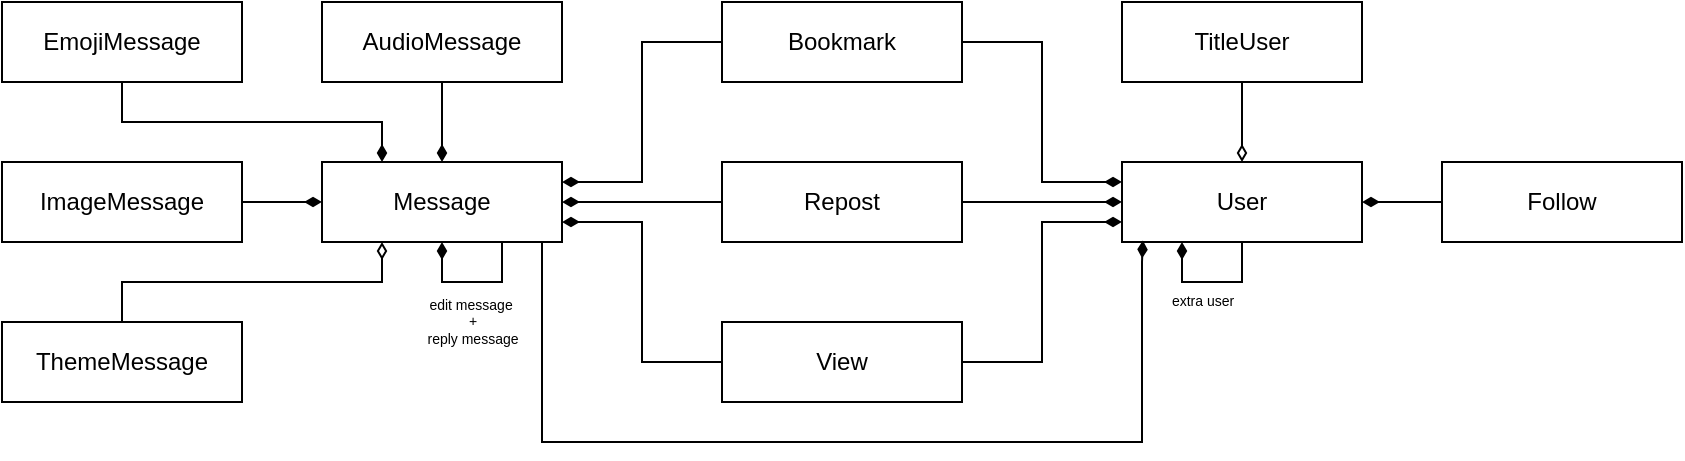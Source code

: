 <mxfile version="27.0.9">
  <diagram name="Page-1" id="eXVtkAyQgTDzQ4QdkK_H">
    <mxGraphModel dx="1718" dy="1622" grid="1" gridSize="10" guides="1" tooltips="1" connect="1" arrows="1" fold="1" page="1" pageScale="1" pageWidth="850" pageHeight="1100" math="0" shadow="0">
      <root>
        <mxCell id="0" />
        <mxCell id="1" parent="0" />
        <mxCell id="wAQ-IYbZNHZ4q7pp61nc-17" value="User" style="rounded=0;whiteSpace=wrap;html=1;" vertex="1" parent="1">
          <mxGeometry x="360" y="-40" width="120" height="40" as="geometry" />
        </mxCell>
        <mxCell id="wAQ-IYbZNHZ4q7pp61nc-43" style="edgeStyle=orthogonalEdgeStyle;rounded=0;orthogonalLoop=1;jettySize=auto;html=1;entryX=1;entryY=0.5;entryDx=0;entryDy=0;endArrow=diamondThin;endFill=1;" edge="1" parent="1" source="wAQ-IYbZNHZ4q7pp61nc-18" target="wAQ-IYbZNHZ4q7pp61nc-21">
          <mxGeometry relative="1" as="geometry" />
        </mxCell>
        <mxCell id="wAQ-IYbZNHZ4q7pp61nc-48" style="edgeStyle=orthogonalEdgeStyle;rounded=0;orthogonalLoop=1;jettySize=auto;html=1;entryX=0;entryY=0.5;entryDx=0;entryDy=0;endArrow=diamondThin;endFill=1;" edge="1" parent="1" source="wAQ-IYbZNHZ4q7pp61nc-18" target="wAQ-IYbZNHZ4q7pp61nc-17">
          <mxGeometry relative="1" as="geometry" />
        </mxCell>
        <mxCell id="wAQ-IYbZNHZ4q7pp61nc-18" value="Repost" style="rounded=0;whiteSpace=wrap;html=1;" vertex="1" parent="1">
          <mxGeometry x="160" y="-40" width="120" height="40" as="geometry" />
        </mxCell>
        <mxCell id="wAQ-IYbZNHZ4q7pp61nc-42" style="edgeStyle=orthogonalEdgeStyle;rounded=0;orthogonalLoop=1;jettySize=auto;html=1;entryX=1;entryY=0.75;entryDx=0;entryDy=0;endArrow=diamondThin;endFill=1;" edge="1" parent="1" source="wAQ-IYbZNHZ4q7pp61nc-19" target="wAQ-IYbZNHZ4q7pp61nc-21">
          <mxGeometry relative="1" as="geometry" />
        </mxCell>
        <mxCell id="wAQ-IYbZNHZ4q7pp61nc-47" style="edgeStyle=orthogonalEdgeStyle;rounded=0;orthogonalLoop=1;jettySize=auto;html=1;entryX=0;entryY=0.75;entryDx=0;entryDy=0;endArrow=diamondThin;endFill=1;" edge="1" parent="1" source="wAQ-IYbZNHZ4q7pp61nc-19" target="wAQ-IYbZNHZ4q7pp61nc-17">
          <mxGeometry relative="1" as="geometry" />
        </mxCell>
        <mxCell id="wAQ-IYbZNHZ4q7pp61nc-19" value="View" style="rounded=0;whiteSpace=wrap;html=1;" vertex="1" parent="1">
          <mxGeometry x="160" y="40" width="120" height="40" as="geometry" />
        </mxCell>
        <mxCell id="wAQ-IYbZNHZ4q7pp61nc-41" style="edgeStyle=orthogonalEdgeStyle;rounded=0;orthogonalLoop=1;jettySize=auto;html=1;entryX=1;entryY=0.25;entryDx=0;entryDy=0;endArrow=diamondThin;endFill=1;" edge="1" parent="1" source="wAQ-IYbZNHZ4q7pp61nc-20" target="wAQ-IYbZNHZ4q7pp61nc-21">
          <mxGeometry relative="1" as="geometry">
            <mxPoint x="80" y="-20" as="targetPoint" />
            <Array as="points">
              <mxPoint x="120" y="-100" />
              <mxPoint x="120" y="-30" />
            </Array>
          </mxGeometry>
        </mxCell>
        <mxCell id="wAQ-IYbZNHZ4q7pp61nc-46" style="edgeStyle=orthogonalEdgeStyle;rounded=0;orthogonalLoop=1;jettySize=auto;html=1;entryX=0;entryY=0.25;entryDx=0;entryDy=0;endArrow=diamondThin;endFill=1;" edge="1" parent="1" source="wAQ-IYbZNHZ4q7pp61nc-20" target="wAQ-IYbZNHZ4q7pp61nc-17">
          <mxGeometry relative="1" as="geometry" />
        </mxCell>
        <mxCell id="wAQ-IYbZNHZ4q7pp61nc-20" value="Bookmark" style="rounded=0;whiteSpace=wrap;html=1;" vertex="1" parent="1">
          <mxGeometry x="160" y="-120" width="120" height="40" as="geometry" />
        </mxCell>
        <mxCell id="wAQ-IYbZNHZ4q7pp61nc-51" style="edgeStyle=orthogonalEdgeStyle;rounded=0;orthogonalLoop=1;jettySize=auto;html=1;exitX=0.5;exitY=1;exitDx=0;exitDy=0;endArrow=diamondThin;endFill=1;entryX=0.087;entryY=0.981;entryDx=0;entryDy=0;entryPerimeter=0;" edge="1" parent="1" source="wAQ-IYbZNHZ4q7pp61nc-21" target="wAQ-IYbZNHZ4q7pp61nc-17">
          <mxGeometry relative="1" as="geometry">
            <mxPoint x="450" y="10" as="targetPoint" />
            <Array as="points">
              <mxPoint x="70" />
              <mxPoint x="70" y="100" />
              <mxPoint x="370" y="100" />
              <mxPoint x="370" y="10" />
            </Array>
          </mxGeometry>
        </mxCell>
        <mxCell id="wAQ-IYbZNHZ4q7pp61nc-21" value="Message" style="rounded=0;whiteSpace=wrap;html=1;" vertex="1" parent="1">
          <mxGeometry x="-40" y="-40" width="120" height="40" as="geometry" />
        </mxCell>
        <mxCell id="wAQ-IYbZNHZ4q7pp61nc-34" style="edgeStyle=orthogonalEdgeStyle;rounded=0;orthogonalLoop=1;jettySize=auto;html=1;entryX=0;entryY=0.5;entryDx=0;entryDy=0;endArrow=diamondThin;endFill=1;" edge="1" parent="1" source="wAQ-IYbZNHZ4q7pp61nc-23" target="wAQ-IYbZNHZ4q7pp61nc-21">
          <mxGeometry relative="1" as="geometry" />
        </mxCell>
        <mxCell id="wAQ-IYbZNHZ4q7pp61nc-23" value="ImageMessage" style="rounded=0;whiteSpace=wrap;html=1;" vertex="1" parent="1">
          <mxGeometry x="-200" y="-40" width="120" height="40" as="geometry" />
        </mxCell>
        <mxCell id="wAQ-IYbZNHZ4q7pp61nc-49" style="edgeStyle=orthogonalEdgeStyle;rounded=0;orthogonalLoop=1;jettySize=auto;html=1;entryX=1;entryY=0.5;entryDx=0;entryDy=0;endArrow=diamondThin;endFill=1;" edge="1" parent="1" source="wAQ-IYbZNHZ4q7pp61nc-24" target="wAQ-IYbZNHZ4q7pp61nc-17">
          <mxGeometry relative="1" as="geometry" />
        </mxCell>
        <mxCell id="wAQ-IYbZNHZ4q7pp61nc-24" value="Follow" style="rounded=0;whiteSpace=wrap;html=1;" vertex="1" parent="1">
          <mxGeometry x="520" y="-40" width="120" height="40" as="geometry" />
        </mxCell>
        <mxCell id="wAQ-IYbZNHZ4q7pp61nc-36" style="edgeStyle=orthogonalEdgeStyle;rounded=0;orthogonalLoop=1;jettySize=auto;html=1;entryX=0.25;entryY=1;entryDx=0;entryDy=0;endArrow=diamondThin;endFill=0;" edge="1" parent="1" source="wAQ-IYbZNHZ4q7pp61nc-27" target="wAQ-IYbZNHZ4q7pp61nc-21">
          <mxGeometry relative="1" as="geometry">
            <Array as="points">
              <mxPoint x="-140" y="20" />
              <mxPoint x="-10" y="20" />
            </Array>
          </mxGeometry>
        </mxCell>
        <mxCell id="wAQ-IYbZNHZ4q7pp61nc-27" value="ThemeMessage" style="rounded=0;whiteSpace=wrap;html=1;" vertex="1" parent="1">
          <mxGeometry x="-200" y="40" width="120" height="40" as="geometry" />
        </mxCell>
        <mxCell id="wAQ-IYbZNHZ4q7pp61nc-33" style="edgeStyle=orthogonalEdgeStyle;rounded=0;orthogonalLoop=1;jettySize=auto;html=1;entryX=0.5;entryY=0;entryDx=0;entryDy=0;endArrow=diamondThin;endFill=1;" edge="1" parent="1" source="wAQ-IYbZNHZ4q7pp61nc-28" target="wAQ-IYbZNHZ4q7pp61nc-21">
          <mxGeometry relative="1" as="geometry" />
        </mxCell>
        <mxCell id="wAQ-IYbZNHZ4q7pp61nc-28" value="AudioMessage" style="rounded=0;whiteSpace=wrap;html=1;" vertex="1" parent="1">
          <mxGeometry x="-40" y="-120" width="120" height="40" as="geometry" />
        </mxCell>
        <mxCell id="wAQ-IYbZNHZ4q7pp61nc-35" style="edgeStyle=orthogonalEdgeStyle;rounded=0;orthogonalLoop=1;jettySize=auto;html=1;entryX=0.25;entryY=0;entryDx=0;entryDy=0;endArrow=diamondThin;endFill=1;" edge="1" parent="1" source="wAQ-IYbZNHZ4q7pp61nc-30" target="wAQ-IYbZNHZ4q7pp61nc-21">
          <mxGeometry relative="1" as="geometry">
            <Array as="points">
              <mxPoint x="-140" y="-60" />
              <mxPoint x="-10" y="-60" />
            </Array>
          </mxGeometry>
        </mxCell>
        <mxCell id="wAQ-IYbZNHZ4q7pp61nc-30" value="EmojiMessage" style="rounded=0;whiteSpace=wrap;html=1;" vertex="1" parent="1">
          <mxGeometry x="-200" y="-120" width="120" height="40" as="geometry" />
        </mxCell>
        <mxCell id="wAQ-IYbZNHZ4q7pp61nc-50" style="edgeStyle=orthogonalEdgeStyle;rounded=0;orthogonalLoop=1;jettySize=auto;html=1;entryX=0.5;entryY=0;entryDx=0;entryDy=0;endArrow=diamondThin;endFill=0;" edge="1" parent="1" source="wAQ-IYbZNHZ4q7pp61nc-32" target="wAQ-IYbZNHZ4q7pp61nc-17">
          <mxGeometry relative="1" as="geometry" />
        </mxCell>
        <mxCell id="wAQ-IYbZNHZ4q7pp61nc-32" value="TitleUser" style="rounded=0;whiteSpace=wrap;html=1;" vertex="1" parent="1">
          <mxGeometry x="360" y="-120" width="120" height="40" as="geometry" />
        </mxCell>
        <mxCell id="wAQ-IYbZNHZ4q7pp61nc-39" style="edgeStyle=orthogonalEdgeStyle;rounded=0;orthogonalLoop=1;jettySize=auto;html=1;entryX=0.5;entryY=1;entryDx=0;entryDy=0;endArrow=diamondThin;endFill=1;" edge="1" parent="1" source="wAQ-IYbZNHZ4q7pp61nc-21" target="wAQ-IYbZNHZ4q7pp61nc-21">
          <mxGeometry relative="1" as="geometry">
            <Array as="points">
              <mxPoint x="50" y="20" />
              <mxPoint x="20" y="20" />
            </Array>
          </mxGeometry>
        </mxCell>
        <mxCell id="wAQ-IYbZNHZ4q7pp61nc-40" value="edit message&amp;nbsp;&lt;div&gt;+&lt;/div&gt;&lt;div&gt;reply message&lt;/div&gt;" style="text;html=1;align=center;verticalAlign=middle;resizable=0;points=[];autosize=1;strokeColor=none;fillColor=none;fontSize=7;" vertex="1" parent="1">
          <mxGeometry y="20" width="70" height="40" as="geometry" />
        </mxCell>
        <mxCell id="wAQ-IYbZNHZ4q7pp61nc-44" style="edgeStyle=orthogonalEdgeStyle;rounded=0;orthogonalLoop=1;jettySize=auto;html=1;entryX=0.25;entryY=1;entryDx=0;entryDy=0;endArrow=diamondThin;endFill=1;" edge="1" parent="1" source="wAQ-IYbZNHZ4q7pp61nc-17" target="wAQ-IYbZNHZ4q7pp61nc-17">
          <mxGeometry relative="1" as="geometry">
            <Array as="points">
              <mxPoint x="420" y="20" />
              <mxPoint x="390" y="20" />
            </Array>
          </mxGeometry>
        </mxCell>
        <mxCell id="wAQ-IYbZNHZ4q7pp61nc-45" value="&lt;font&gt;extra user&lt;/font&gt;" style="text;html=1;align=center;verticalAlign=middle;resizable=0;points=[];autosize=1;strokeColor=none;fillColor=none;fontSize=7;" vertex="1" parent="1">
          <mxGeometry x="375" y="20" width="50" height="20" as="geometry" />
        </mxCell>
      </root>
    </mxGraphModel>
  </diagram>
</mxfile>
